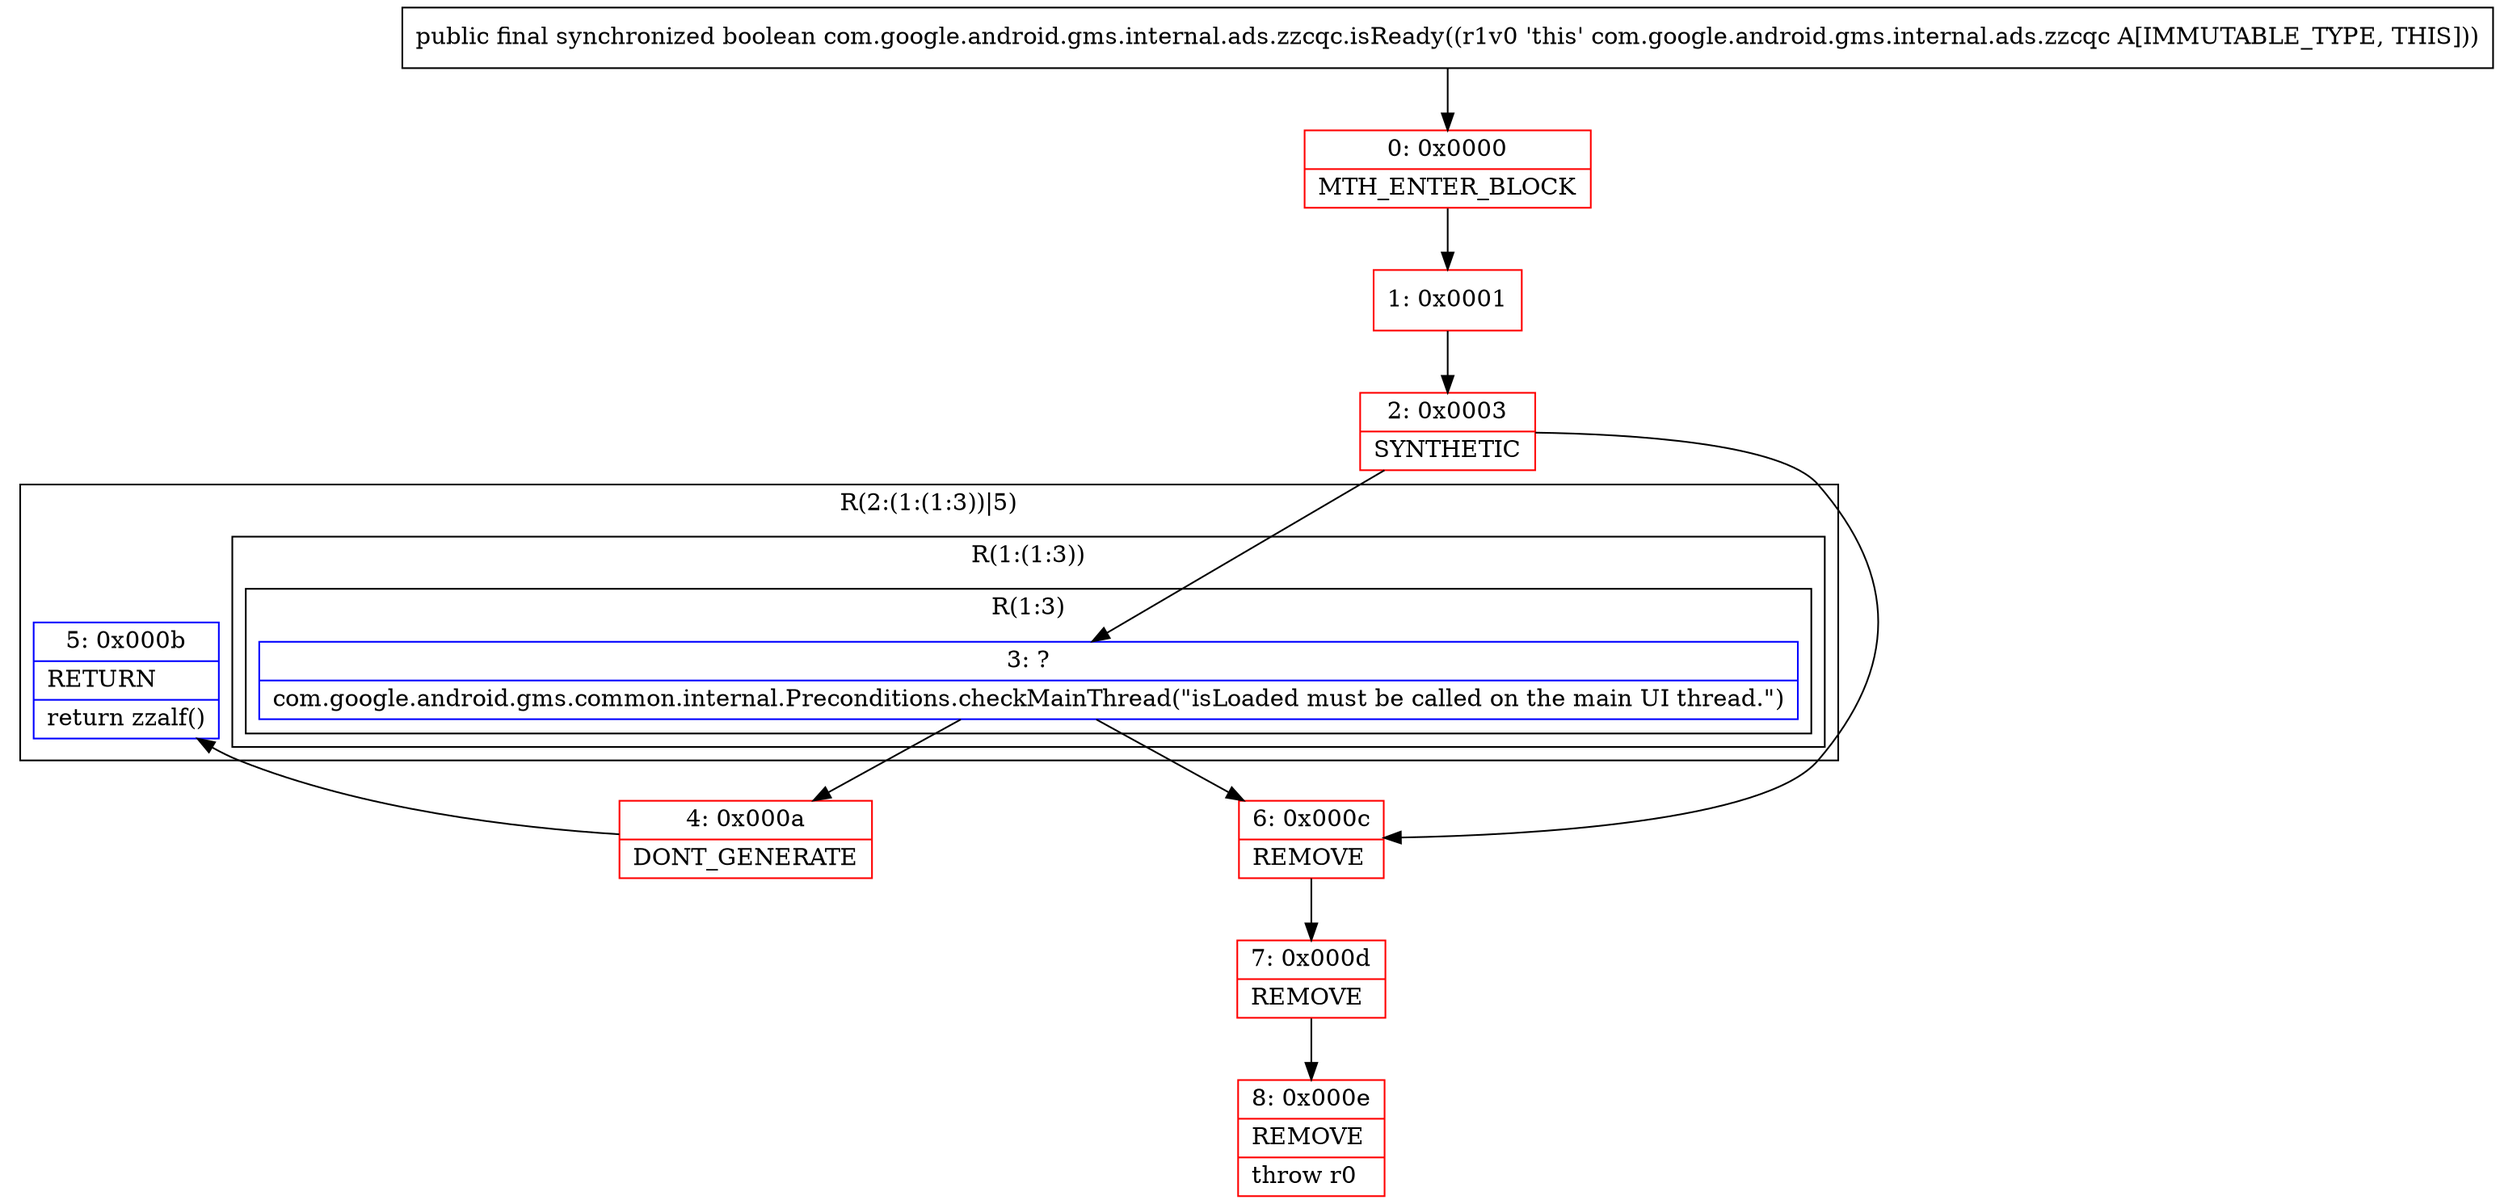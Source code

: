 digraph "CFG forcom.google.android.gms.internal.ads.zzcqc.isReady()Z" {
subgraph cluster_Region_2032234531 {
label = "R(2:(1:(1:3))|5)";
node [shape=record,color=blue];
subgraph cluster_Region_353585357 {
label = "R(1:(1:3))";
node [shape=record,color=blue];
subgraph cluster_Region_65742409 {
label = "R(1:3)";
node [shape=record,color=blue];
Node_3 [shape=record,label="{3\:\ ?|com.google.android.gms.common.internal.Preconditions.checkMainThread(\"isLoaded must be called on the main UI thread.\")\l}"];
}
}
Node_5 [shape=record,label="{5\:\ 0x000b|RETURN\l|return zzalf()\l}"];
}
Node_0 [shape=record,color=red,label="{0\:\ 0x0000|MTH_ENTER_BLOCK\l}"];
Node_1 [shape=record,color=red,label="{1\:\ 0x0001}"];
Node_2 [shape=record,color=red,label="{2\:\ 0x0003|SYNTHETIC\l}"];
Node_4 [shape=record,color=red,label="{4\:\ 0x000a|DONT_GENERATE\l}"];
Node_6 [shape=record,color=red,label="{6\:\ 0x000c|REMOVE\l}"];
Node_7 [shape=record,color=red,label="{7\:\ 0x000d|REMOVE\l}"];
Node_8 [shape=record,color=red,label="{8\:\ 0x000e|REMOVE\l|throw r0\l}"];
MethodNode[shape=record,label="{public final synchronized boolean com.google.android.gms.internal.ads.zzcqc.isReady((r1v0 'this' com.google.android.gms.internal.ads.zzcqc A[IMMUTABLE_TYPE, THIS])) }"];
MethodNode -> Node_0;
Node_3 -> Node_6;
Node_3 -> Node_4;
Node_0 -> Node_1;
Node_1 -> Node_2;
Node_2 -> Node_3;
Node_2 -> Node_6;
Node_4 -> Node_5;
Node_6 -> Node_7;
Node_7 -> Node_8;
}

